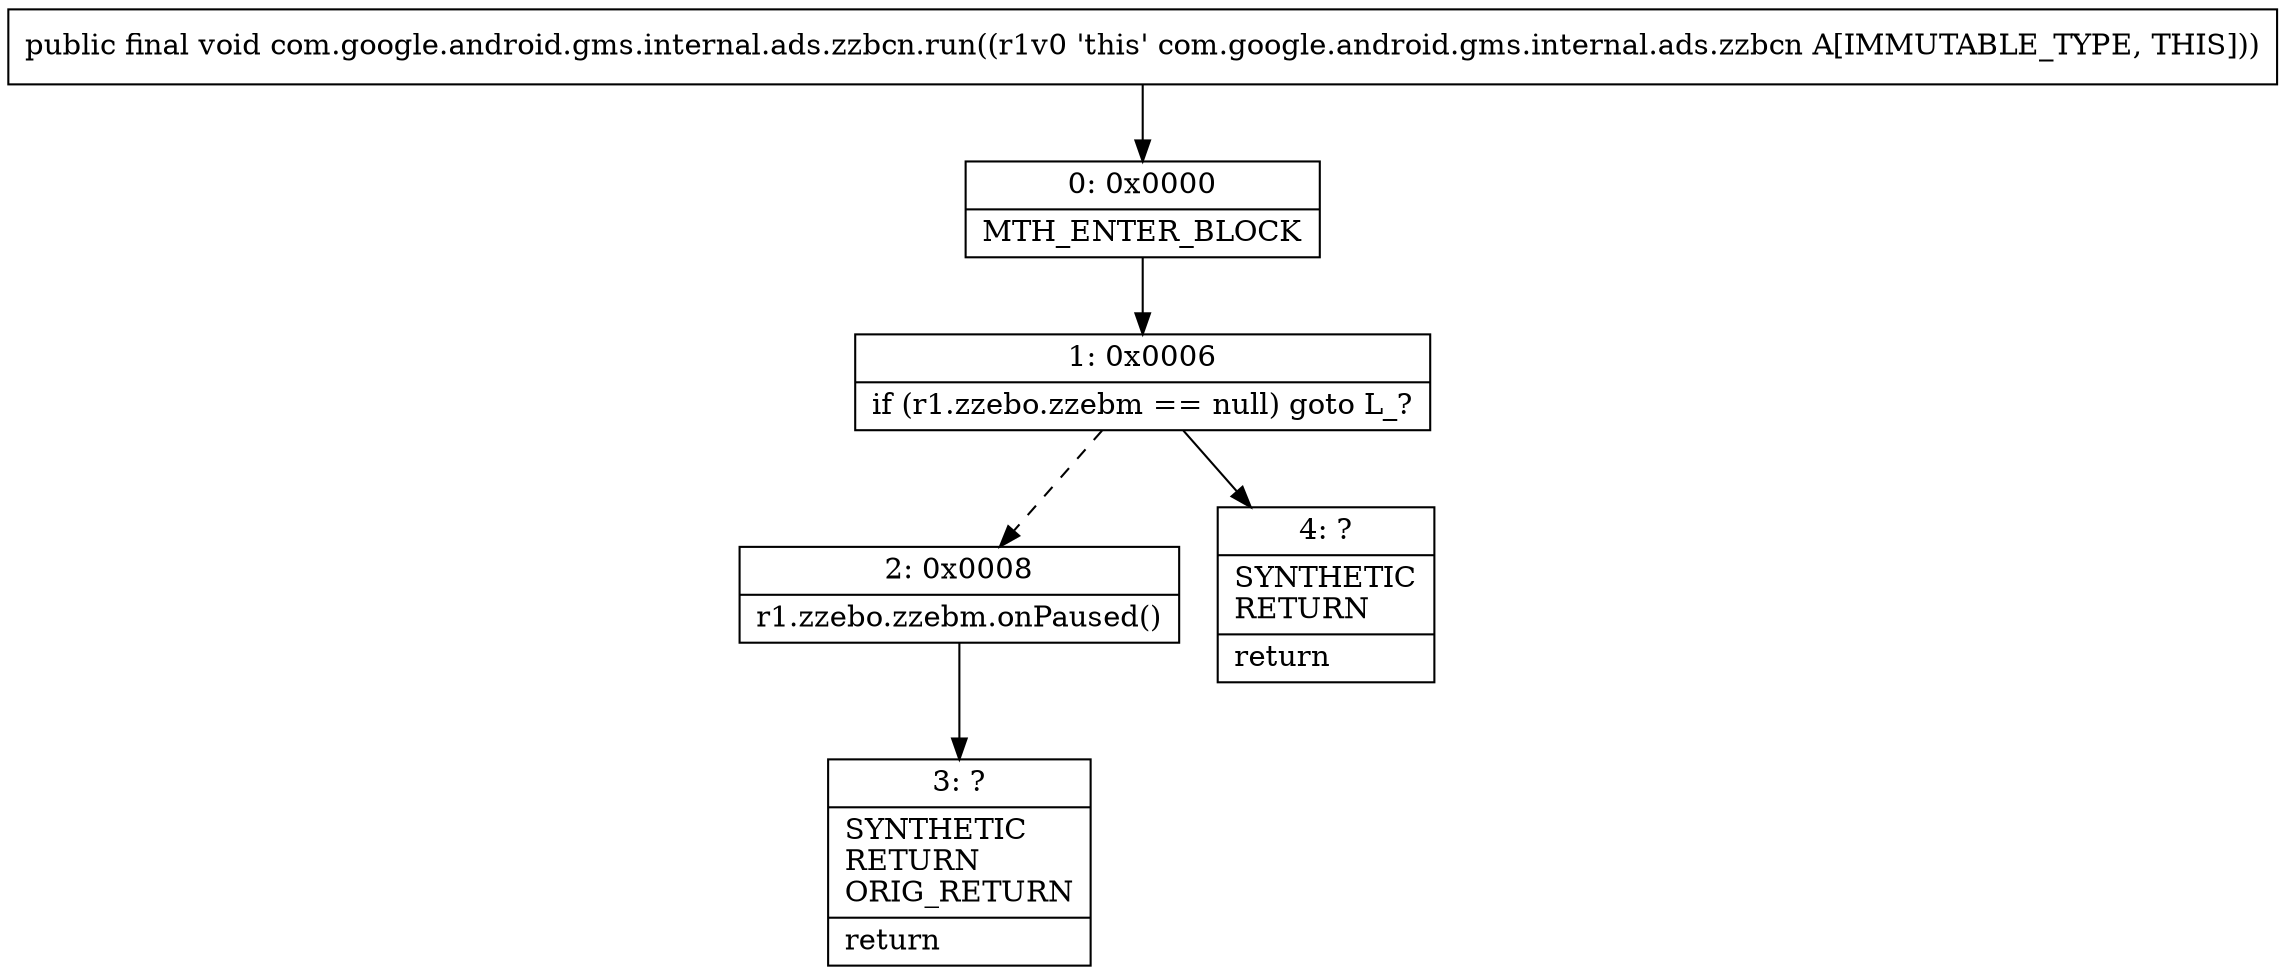 digraph "CFG forcom.google.android.gms.internal.ads.zzbcn.run()V" {
Node_0 [shape=record,label="{0\:\ 0x0000|MTH_ENTER_BLOCK\l}"];
Node_1 [shape=record,label="{1\:\ 0x0006|if (r1.zzebo.zzebm == null) goto L_?\l}"];
Node_2 [shape=record,label="{2\:\ 0x0008|r1.zzebo.zzebm.onPaused()\l}"];
Node_3 [shape=record,label="{3\:\ ?|SYNTHETIC\lRETURN\lORIG_RETURN\l|return\l}"];
Node_4 [shape=record,label="{4\:\ ?|SYNTHETIC\lRETURN\l|return\l}"];
MethodNode[shape=record,label="{public final void com.google.android.gms.internal.ads.zzbcn.run((r1v0 'this' com.google.android.gms.internal.ads.zzbcn A[IMMUTABLE_TYPE, THIS])) }"];
MethodNode -> Node_0;
Node_0 -> Node_1;
Node_1 -> Node_2[style=dashed];
Node_1 -> Node_4;
Node_2 -> Node_3;
}

